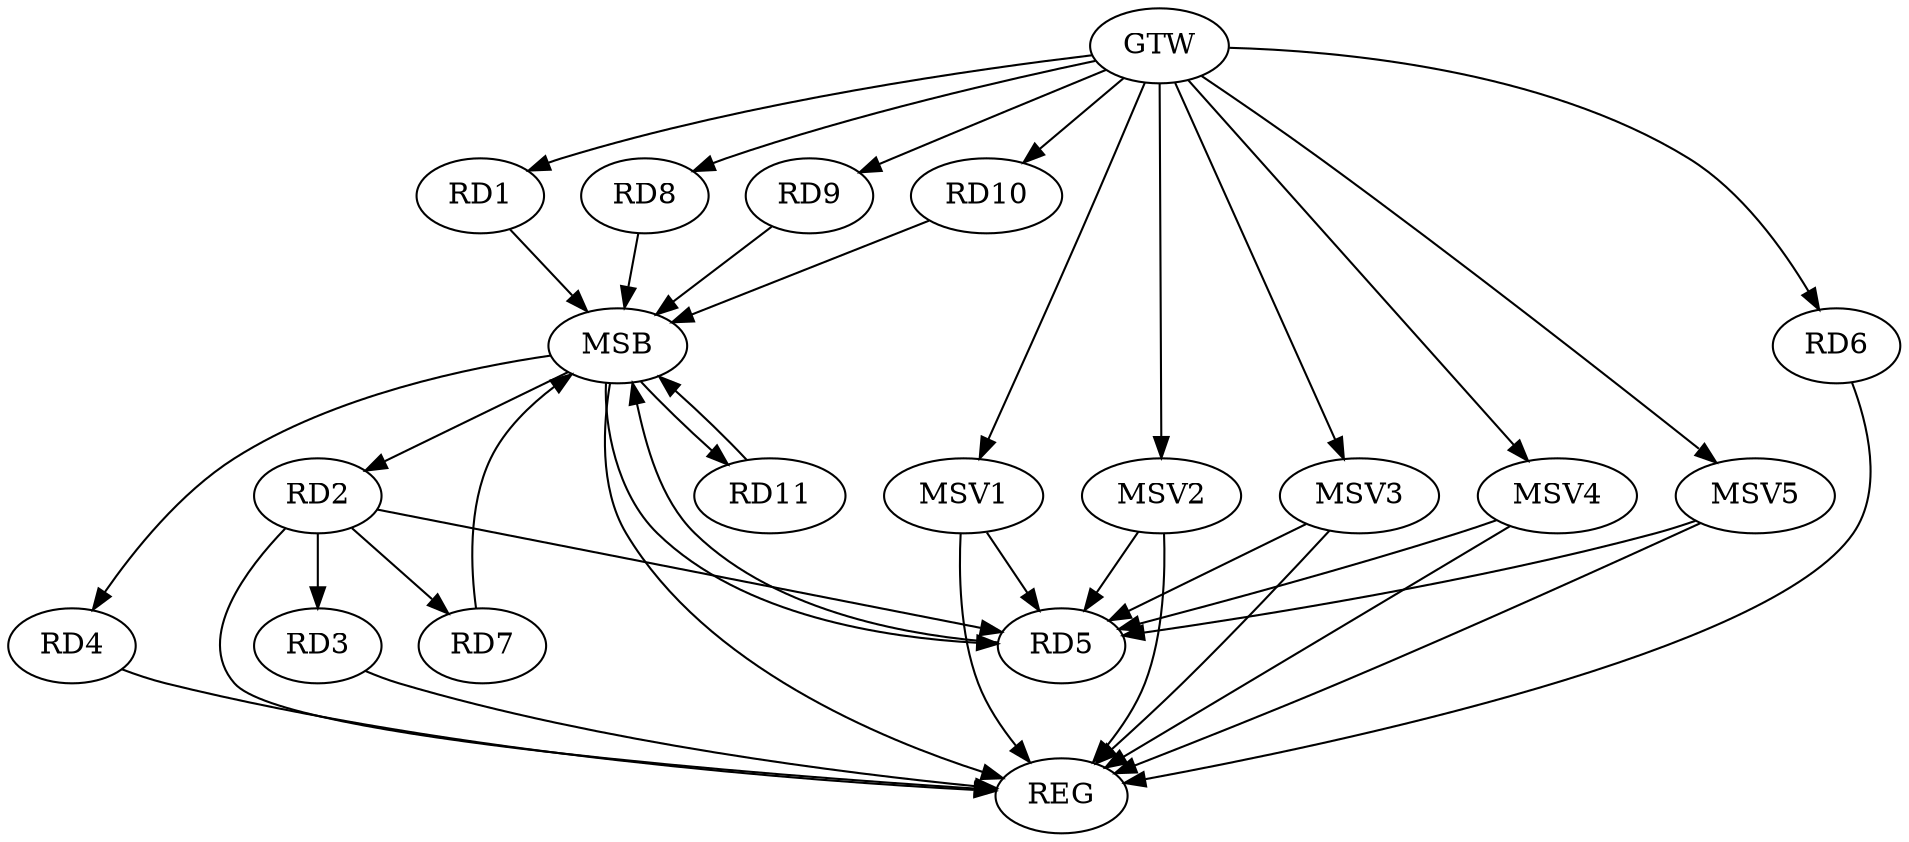 strict digraph G {
  RD1 [ label="RD1" ];
  RD2 [ label="RD2" ];
  RD3 [ label="RD3" ];
  RD4 [ label="RD4" ];
  RD5 [ label="RD5" ];
  RD6 [ label="RD6" ];
  RD7 [ label="RD7" ];
  RD8 [ label="RD8" ];
  RD9 [ label="RD9" ];
  RD10 [ label="RD10" ];
  RD11 [ label="RD11" ];
  GTW [ label="GTW" ];
  REG [ label="REG" ];
  MSB [ label="MSB" ];
  MSV1 [ label="MSV1" ];
  MSV2 [ label="MSV2" ];
  MSV3 [ label="MSV3" ];
  MSV4 [ label="MSV4" ];
  MSV5 [ label="MSV5" ];
  RD2 -> RD3;
  RD2 -> RD5;
  RD2 -> RD7;
  GTW -> RD1;
  GTW -> RD6;
  GTW -> RD8;
  GTW -> RD9;
  GTW -> RD10;
  RD2 -> REG;
  RD3 -> REG;
  RD4 -> REG;
  RD6 -> REG;
  RD1 -> MSB;
  MSB -> RD5;
  MSB -> RD11;
  MSB -> REG;
  RD5 -> MSB;
  RD7 -> MSB;
  RD8 -> MSB;
  MSB -> RD4;
  RD9 -> MSB;
  RD10 -> MSB;
  RD11 -> MSB;
  MSB -> RD2;
  MSV1 -> RD5;
  GTW -> MSV1;
  MSV1 -> REG;
  MSV2 -> RD5;
  GTW -> MSV2;
  MSV2 -> REG;
  MSV3 -> RD5;
  GTW -> MSV3;
  MSV3 -> REG;
  MSV4 -> RD5;
  GTW -> MSV4;
  MSV4 -> REG;
  MSV5 -> RD5;
  GTW -> MSV5;
  MSV5 -> REG;
}
